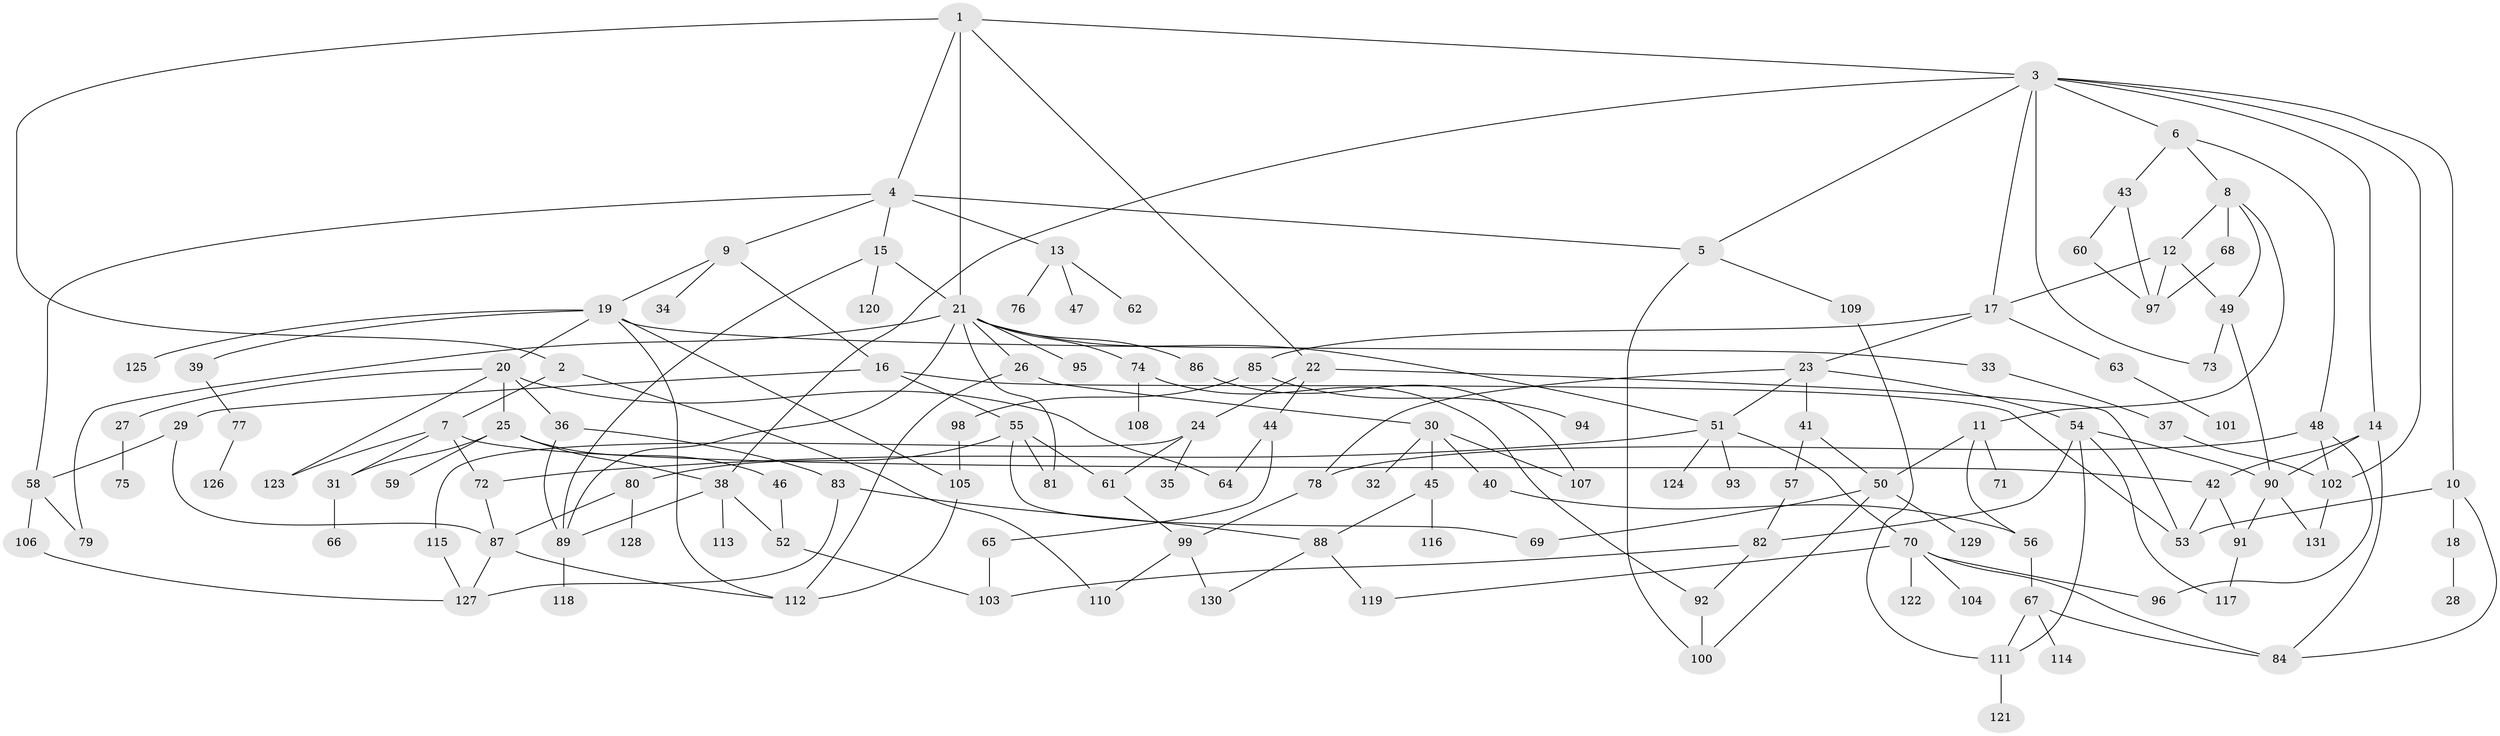 // Generated by graph-tools (version 1.1) at 2025/41/03/09/25 04:41:46]
// undirected, 131 vertices, 194 edges
graph export_dot {
graph [start="1"]
  node [color=gray90,style=filled];
  1;
  2;
  3;
  4;
  5;
  6;
  7;
  8;
  9;
  10;
  11;
  12;
  13;
  14;
  15;
  16;
  17;
  18;
  19;
  20;
  21;
  22;
  23;
  24;
  25;
  26;
  27;
  28;
  29;
  30;
  31;
  32;
  33;
  34;
  35;
  36;
  37;
  38;
  39;
  40;
  41;
  42;
  43;
  44;
  45;
  46;
  47;
  48;
  49;
  50;
  51;
  52;
  53;
  54;
  55;
  56;
  57;
  58;
  59;
  60;
  61;
  62;
  63;
  64;
  65;
  66;
  67;
  68;
  69;
  70;
  71;
  72;
  73;
  74;
  75;
  76;
  77;
  78;
  79;
  80;
  81;
  82;
  83;
  84;
  85;
  86;
  87;
  88;
  89;
  90;
  91;
  92;
  93;
  94;
  95;
  96;
  97;
  98;
  99;
  100;
  101;
  102;
  103;
  104;
  105;
  106;
  107;
  108;
  109;
  110;
  111;
  112;
  113;
  114;
  115;
  116;
  117;
  118;
  119;
  120;
  121;
  122;
  123;
  124;
  125;
  126;
  127;
  128;
  129;
  130;
  131;
  1 -- 2;
  1 -- 3;
  1 -- 4;
  1 -- 21;
  1 -- 22;
  2 -- 7;
  2 -- 110;
  3 -- 5;
  3 -- 6;
  3 -- 10;
  3 -- 14;
  3 -- 73;
  3 -- 17;
  3 -- 102;
  3 -- 38;
  4 -- 9;
  4 -- 13;
  4 -- 15;
  4 -- 5;
  4 -- 58;
  5 -- 109;
  5 -- 100;
  6 -- 8;
  6 -- 43;
  6 -- 48;
  7 -- 123;
  7 -- 72;
  7 -- 31;
  7 -- 42;
  8 -- 11;
  8 -- 12;
  8 -- 49;
  8 -- 68;
  9 -- 16;
  9 -- 19;
  9 -- 34;
  10 -- 18;
  10 -- 84;
  10 -- 53;
  11 -- 50;
  11 -- 56;
  11 -- 71;
  12 -- 17;
  12 -- 97;
  12 -- 49;
  13 -- 47;
  13 -- 62;
  13 -- 76;
  14 -- 42;
  14 -- 90;
  14 -- 84;
  15 -- 120;
  15 -- 21;
  15 -- 89;
  16 -- 29;
  16 -- 55;
  16 -- 53;
  17 -- 23;
  17 -- 63;
  17 -- 85;
  18 -- 28;
  19 -- 20;
  19 -- 33;
  19 -- 39;
  19 -- 105;
  19 -- 112;
  19 -- 125;
  20 -- 25;
  20 -- 27;
  20 -- 36;
  20 -- 123;
  20 -- 64;
  21 -- 26;
  21 -- 51;
  21 -- 74;
  21 -- 79;
  21 -- 81;
  21 -- 86;
  21 -- 95;
  21 -- 89;
  22 -- 24;
  22 -- 44;
  22 -- 53;
  23 -- 41;
  23 -- 54;
  23 -- 78;
  23 -- 51;
  24 -- 35;
  24 -- 61;
  24 -- 115;
  25 -- 31;
  25 -- 38;
  25 -- 46;
  25 -- 59;
  26 -- 30;
  26 -- 112;
  27 -- 75;
  29 -- 58;
  29 -- 87;
  30 -- 32;
  30 -- 40;
  30 -- 45;
  30 -- 107;
  31 -- 66;
  33 -- 37;
  36 -- 83;
  36 -- 89;
  37 -- 102;
  38 -- 52;
  38 -- 113;
  38 -- 89;
  39 -- 77;
  40 -- 56;
  41 -- 57;
  41 -- 50;
  42 -- 53;
  42 -- 91;
  43 -- 60;
  43 -- 97;
  44 -- 64;
  44 -- 65;
  45 -- 116;
  45 -- 88;
  46 -- 52;
  48 -- 96;
  48 -- 78;
  48 -- 102;
  49 -- 90;
  49 -- 73;
  50 -- 69;
  50 -- 129;
  50 -- 100;
  51 -- 70;
  51 -- 72;
  51 -- 93;
  51 -- 124;
  52 -- 103;
  54 -- 82;
  54 -- 90;
  54 -- 111;
  54 -- 117;
  55 -- 80;
  55 -- 69;
  55 -- 61;
  55 -- 81;
  56 -- 67;
  57 -- 82;
  58 -- 106;
  58 -- 79;
  60 -- 97;
  61 -- 99;
  63 -- 101;
  65 -- 103;
  67 -- 114;
  67 -- 111;
  67 -- 84;
  68 -- 97;
  70 -- 84;
  70 -- 96;
  70 -- 104;
  70 -- 119;
  70 -- 122;
  72 -- 87;
  74 -- 108;
  74 -- 92;
  77 -- 126;
  78 -- 99;
  80 -- 128;
  80 -- 87;
  82 -- 92;
  82 -- 103;
  83 -- 88;
  83 -- 127;
  85 -- 94;
  85 -- 98;
  86 -- 107;
  87 -- 127;
  87 -- 112;
  88 -- 119;
  88 -- 130;
  89 -- 118;
  90 -- 91;
  90 -- 131;
  91 -- 117;
  92 -- 100;
  98 -- 105;
  99 -- 130;
  99 -- 110;
  102 -- 131;
  105 -- 112;
  106 -- 127;
  109 -- 111;
  111 -- 121;
  115 -- 127;
}
